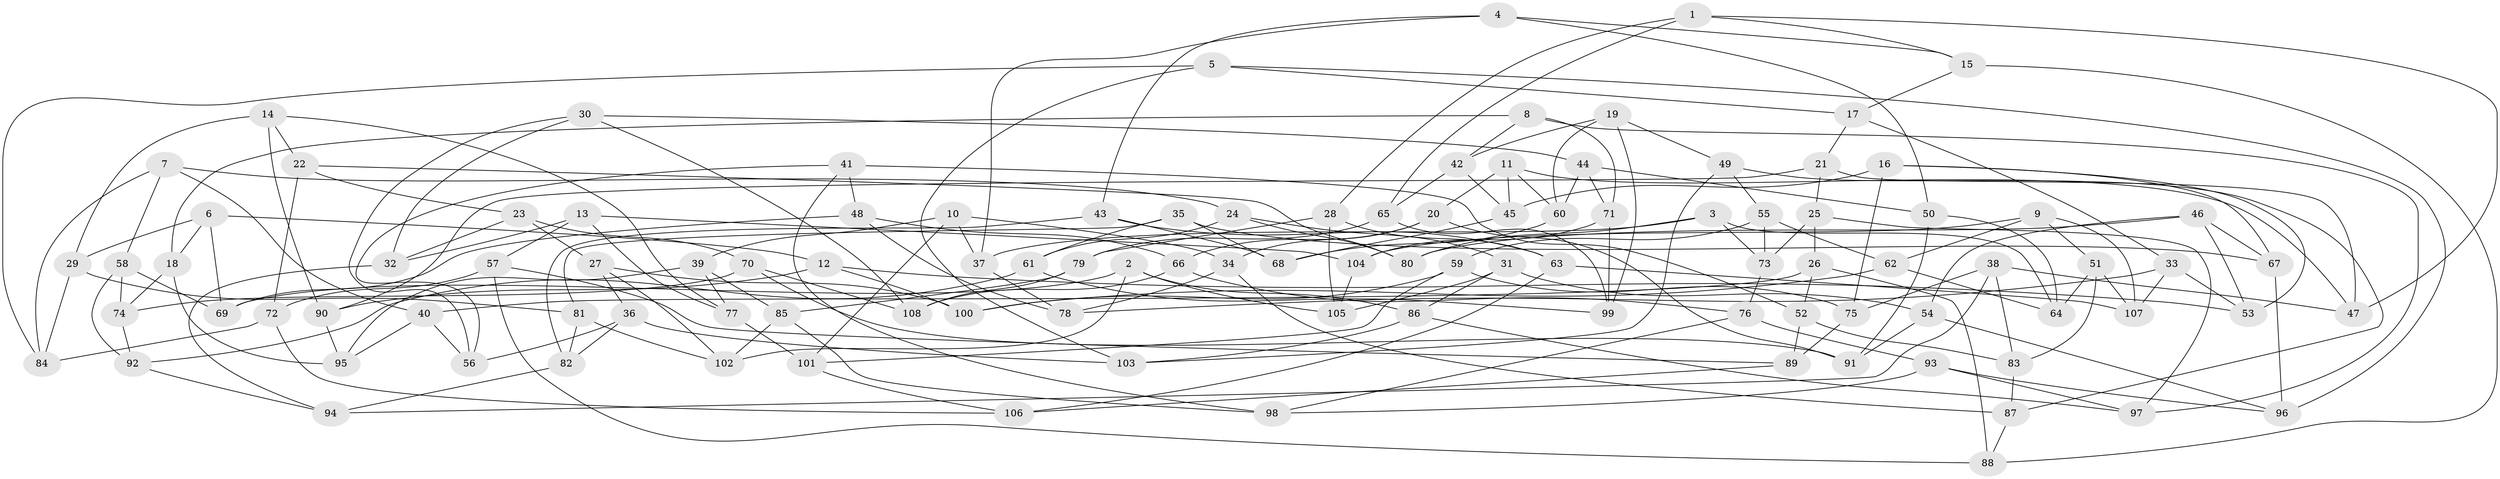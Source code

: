 // coarse degree distribution, {4: 0.7384615384615385, 10: 0.1076923076923077, 9: 0.015384615384615385, 7: 0.015384615384615385, 11: 0.015384615384615385, 8: 0.015384615384615385, 3: 0.07692307692307693, 6: 0.015384615384615385}
// Generated by graph-tools (version 1.1) at 2025/53/03/04/25 22:53:56]
// undirected, 108 vertices, 216 edges
graph export_dot {
  node [color=gray90,style=filled];
  1;
  2;
  3;
  4;
  5;
  6;
  7;
  8;
  9;
  10;
  11;
  12;
  13;
  14;
  15;
  16;
  17;
  18;
  19;
  20;
  21;
  22;
  23;
  24;
  25;
  26;
  27;
  28;
  29;
  30;
  31;
  32;
  33;
  34;
  35;
  36;
  37;
  38;
  39;
  40;
  41;
  42;
  43;
  44;
  45;
  46;
  47;
  48;
  49;
  50;
  51;
  52;
  53;
  54;
  55;
  56;
  57;
  58;
  59;
  60;
  61;
  62;
  63;
  64;
  65;
  66;
  67;
  68;
  69;
  70;
  71;
  72;
  73;
  74;
  75;
  76;
  77;
  78;
  79;
  80;
  81;
  82;
  83;
  84;
  85;
  86;
  87;
  88;
  89;
  90;
  91;
  92;
  93;
  94;
  95;
  96;
  97;
  98;
  99;
  100;
  101;
  102;
  103;
  104;
  105;
  106;
  107;
  108;
  1 -- 47;
  1 -- 65;
  1 -- 28;
  1 -- 15;
  2 -- 86;
  2 -- 105;
  2 -- 102;
  2 -- 69;
  3 -- 73;
  3 -- 37;
  3 -- 64;
  3 -- 80;
  4 -- 37;
  4 -- 50;
  4 -- 43;
  4 -- 15;
  5 -- 96;
  5 -- 103;
  5 -- 84;
  5 -- 17;
  6 -- 69;
  6 -- 29;
  6 -- 12;
  6 -- 18;
  7 -- 84;
  7 -- 58;
  7 -- 40;
  7 -- 24;
  8 -- 71;
  8 -- 97;
  8 -- 18;
  8 -- 42;
  9 -- 51;
  9 -- 104;
  9 -- 62;
  9 -- 107;
  10 -- 37;
  10 -- 34;
  10 -- 101;
  10 -- 39;
  11 -- 20;
  11 -- 45;
  11 -- 47;
  11 -- 60;
  12 -- 90;
  12 -- 53;
  12 -- 100;
  13 -- 57;
  13 -- 32;
  13 -- 77;
  13 -- 104;
  14 -- 22;
  14 -- 90;
  14 -- 77;
  14 -- 29;
  15 -- 88;
  15 -- 17;
  16 -- 45;
  16 -- 53;
  16 -- 75;
  16 -- 67;
  17 -- 21;
  17 -- 33;
  18 -- 95;
  18 -- 74;
  19 -- 60;
  19 -- 99;
  19 -- 42;
  19 -- 49;
  20 -- 34;
  20 -- 66;
  20 -- 91;
  21 -- 25;
  21 -- 90;
  21 -- 47;
  22 -- 23;
  22 -- 80;
  22 -- 72;
  23 -- 32;
  23 -- 70;
  23 -- 27;
  24 -- 31;
  24 -- 61;
  24 -- 80;
  25 -- 97;
  25 -- 26;
  25 -- 73;
  26 -- 52;
  26 -- 40;
  26 -- 88;
  27 -- 100;
  27 -- 36;
  27 -- 102;
  28 -- 79;
  28 -- 63;
  28 -- 105;
  29 -- 81;
  29 -- 84;
  30 -- 56;
  30 -- 32;
  30 -- 44;
  30 -- 108;
  31 -- 54;
  31 -- 105;
  31 -- 86;
  32 -- 94;
  33 -- 107;
  33 -- 78;
  33 -- 53;
  34 -- 87;
  34 -- 78;
  35 -- 68;
  35 -- 61;
  35 -- 81;
  35 -- 67;
  36 -- 103;
  36 -- 56;
  36 -- 82;
  37 -- 78;
  38 -- 94;
  38 -- 75;
  38 -- 83;
  38 -- 47;
  39 -- 85;
  39 -- 77;
  39 -- 95;
  40 -- 95;
  40 -- 56;
  41 -- 56;
  41 -- 52;
  41 -- 98;
  41 -- 48;
  42 -- 45;
  42 -- 65;
  43 -- 68;
  43 -- 63;
  43 -- 82;
  44 -- 60;
  44 -- 50;
  44 -- 71;
  45 -- 68;
  46 -- 80;
  46 -- 53;
  46 -- 67;
  46 -- 54;
  48 -- 69;
  48 -- 66;
  48 -- 78;
  49 -- 103;
  49 -- 55;
  49 -- 87;
  50 -- 91;
  50 -- 64;
  51 -- 64;
  51 -- 83;
  51 -- 107;
  52 -- 83;
  52 -- 89;
  54 -- 96;
  54 -- 91;
  55 -- 73;
  55 -- 59;
  55 -- 62;
  57 -- 72;
  57 -- 88;
  57 -- 89;
  58 -- 92;
  58 -- 74;
  58 -- 69;
  59 -- 75;
  59 -- 101;
  59 -- 100;
  60 -- 68;
  61 -- 99;
  61 -- 92;
  62 -- 100;
  62 -- 64;
  63 -- 106;
  63 -- 107;
  65 -- 79;
  65 -- 99;
  66 -- 76;
  66 -- 108;
  67 -- 96;
  70 -- 108;
  70 -- 91;
  70 -- 74;
  71 -- 99;
  71 -- 104;
  72 -- 106;
  72 -- 84;
  73 -- 76;
  74 -- 92;
  75 -- 89;
  76 -- 98;
  76 -- 93;
  77 -- 101;
  79 -- 85;
  79 -- 108;
  81 -- 102;
  81 -- 82;
  82 -- 94;
  83 -- 87;
  85 -- 102;
  85 -- 98;
  86 -- 97;
  86 -- 103;
  87 -- 88;
  89 -- 106;
  90 -- 95;
  92 -- 94;
  93 -- 96;
  93 -- 97;
  93 -- 98;
  101 -- 106;
  104 -- 105;
}
